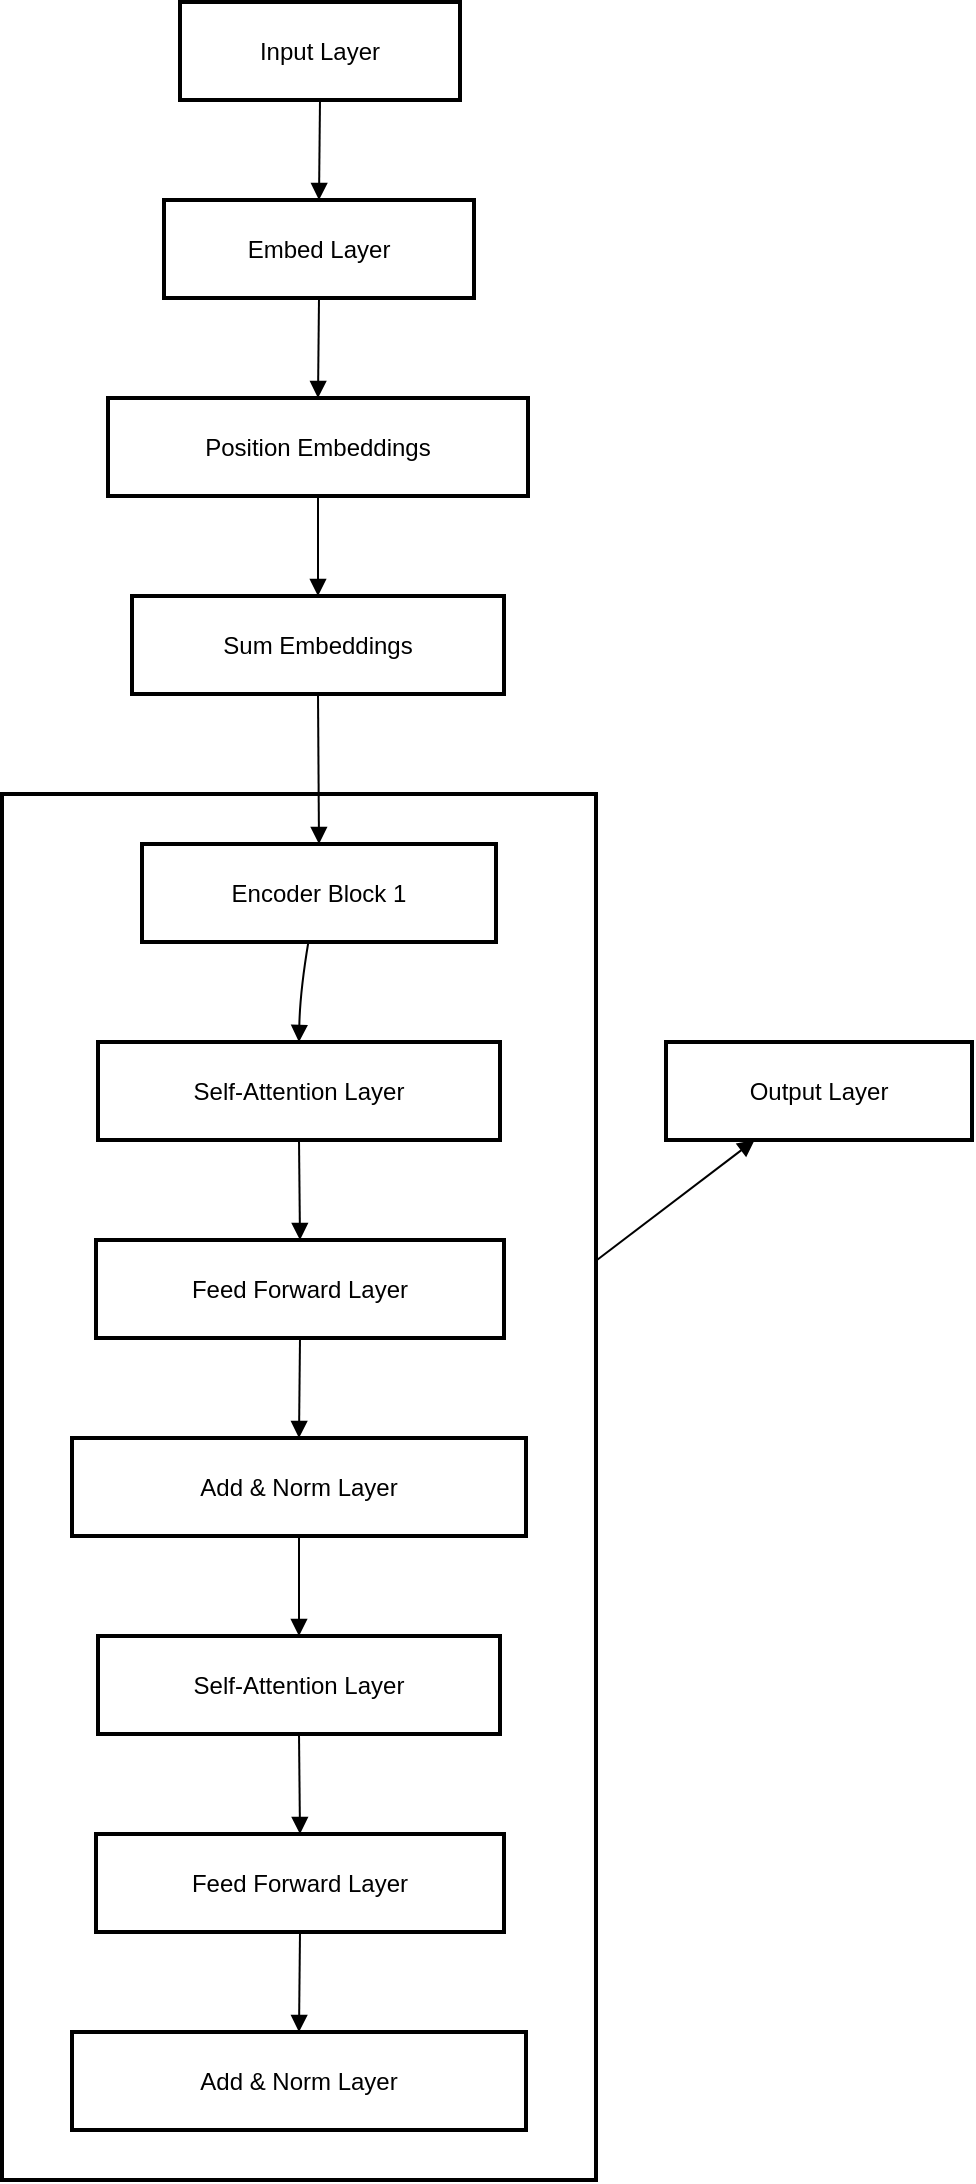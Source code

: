<mxfile version="24.8.0">
  <diagram name="Page-1" id="8OjTLe4-6mO5PBuG9KOq">
    <mxGraphModel>
      <root>
        <mxCell id="0" />
        <mxCell id="1" parent="0" />
        <mxCell id="2" value="Encoder Blocks N Layers" style="whiteSpace=wrap;strokeWidth=2;" vertex="1" parent="1">
          <mxGeometry x="8" y="404" width="297" height="693" as="geometry" />
        </mxCell>
        <mxCell id="3" value="Input Layer" style="whiteSpace=wrap;strokeWidth=2;" vertex="1" parent="1">
          <mxGeometry x="97" y="8" width="140" height="49" as="geometry" />
        </mxCell>
        <mxCell id="4" value="Embed Layer" style="whiteSpace=wrap;strokeWidth=2;" vertex="1" parent="1">
          <mxGeometry x="89" y="107" width="155" height="49" as="geometry" />
        </mxCell>
        <mxCell id="5" value="Position Embeddings" style="whiteSpace=wrap;strokeWidth=2;" vertex="1" parent="1">
          <mxGeometry x="61" y="206" width="210" height="49" as="geometry" />
        </mxCell>
        <mxCell id="6" value="Sum Embeddings" style="whiteSpace=wrap;strokeWidth=2;" vertex="1" parent="1">
          <mxGeometry x="73" y="305" width="186" height="49" as="geometry" />
        </mxCell>
        <mxCell id="7" value="Encoder Block 1" style="whiteSpace=wrap;strokeWidth=2;" vertex="1" parent="1">
          <mxGeometry x="78" y="429" width="177" height="49" as="geometry" />
        </mxCell>
        <mxCell id="8" value="Self-Attention Layer" style="whiteSpace=wrap;strokeWidth=2;" vertex="1" parent="1">
          <mxGeometry x="56" y="528" width="201" height="49" as="geometry" />
        </mxCell>
        <mxCell id="9" value="Feed Forward Layer" style="whiteSpace=wrap;strokeWidth=2;" vertex="1" parent="1">
          <mxGeometry x="55" y="627" width="204" height="49" as="geometry" />
        </mxCell>
        <mxCell id="10" value="Add &amp; Norm Layer" style="whiteSpace=wrap;strokeWidth=2;" vertex="1" parent="1">
          <mxGeometry x="43" y="726" width="227" height="49" as="geometry" />
        </mxCell>
        <mxCell id="11" value="Self-Attention Layer" style="whiteSpace=wrap;strokeWidth=2;" vertex="1" parent="1">
          <mxGeometry x="56" y="825" width="201" height="49" as="geometry" />
        </mxCell>
        <mxCell id="12" value="Feed Forward Layer" style="whiteSpace=wrap;strokeWidth=2;" vertex="1" parent="1">
          <mxGeometry x="55" y="924" width="204" height="49" as="geometry" />
        </mxCell>
        <mxCell id="13" value="Add &amp; Norm Layer" style="whiteSpace=wrap;strokeWidth=2;" vertex="1" parent="1">
          <mxGeometry x="43" y="1023" width="227" height="49" as="geometry" />
        </mxCell>
        <mxCell id="14" value="Output Layer" style="whiteSpace=wrap;strokeWidth=2;" vertex="1" parent="1">
          <mxGeometry x="340" y="528" width="153" height="49" as="geometry" />
        </mxCell>
        <mxCell id="15" value="" style="curved=1;startArrow=none;endArrow=block;exitX=0.5;exitY=1;entryX=0.5;entryY=0;" edge="1" parent="1" source="3" target="4">
          <mxGeometry relative="1" as="geometry">
            <Array as="points" />
          </mxGeometry>
        </mxCell>
        <mxCell id="16" value="" style="curved=1;startArrow=none;endArrow=block;exitX=0.5;exitY=1;entryX=0.5;entryY=0;" edge="1" parent="1" source="4" target="5">
          <mxGeometry relative="1" as="geometry">
            <Array as="points" />
          </mxGeometry>
        </mxCell>
        <mxCell id="17" value="" style="curved=1;startArrow=none;endArrow=block;exitX=0.5;exitY=1;entryX=0.5;entryY=0;" edge="1" parent="1" source="5" target="6">
          <mxGeometry relative="1" as="geometry">
            <Array as="points" />
          </mxGeometry>
        </mxCell>
        <mxCell id="18" value="" style="curved=1;startArrow=none;endArrow=block;exitX=0.5;exitY=1;entryX=0.5;entryY=0;" edge="1" parent="1" source="6" target="7">
          <mxGeometry relative="1" as="geometry">
            <Array as="points" />
          </mxGeometry>
        </mxCell>
        <mxCell id="19" value="" style="curved=1;startArrow=none;endArrow=block;exitX=0.47;exitY=1;entryX=0.5;entryY=0;" edge="1" parent="1" source="7" target="8">
          <mxGeometry relative="1" as="geometry">
            <Array as="points">
              <mxPoint x="157" y="503" />
            </Array>
          </mxGeometry>
        </mxCell>
        <mxCell id="20" value="" style="curved=1;startArrow=none;endArrow=block;exitX=0.5;exitY=1;entryX=0.5;entryY=0;" edge="1" parent="1" source="8" target="9">
          <mxGeometry relative="1" as="geometry">
            <Array as="points" />
          </mxGeometry>
        </mxCell>
        <mxCell id="21" value="" style="curved=1;startArrow=none;endArrow=block;exitX=0.5;exitY=1;entryX=0.5;entryY=0;" edge="1" parent="1" source="9" target="10">
          <mxGeometry relative="1" as="geometry">
            <Array as="points" />
          </mxGeometry>
        </mxCell>
        <mxCell id="22" value="" style="curved=1;startArrow=none;endArrow=block;exitX=0.5;exitY=1;entryX=0.5;entryY=0;" edge="1" parent="1" source="10" target="11">
          <mxGeometry relative="1" as="geometry">
            <Array as="points" />
          </mxGeometry>
        </mxCell>
        <mxCell id="23" value="" style="curved=1;startArrow=none;endArrow=block;exitX=0.5;exitY=1;entryX=0.5;entryY=0;" edge="1" parent="1" source="11" target="12">
          <mxGeometry relative="1" as="geometry">
            <Array as="points" />
          </mxGeometry>
        </mxCell>
        <mxCell id="24" value="" style="curved=1;startArrow=none;endArrow=block;exitX=0.5;exitY=1;entryX=0.5;entryY=0;" edge="1" parent="1" source="12" target="13">
          <mxGeometry relative="1" as="geometry">
            <Array as="points" />
          </mxGeometry>
        </mxCell>
        <mxCell id="25" value="" style="curved=1;startArrow=none;endArrow=block;" edge="1" parent="1" source="2" target="14">
          <mxGeometry relative="1" as="geometry">
            <Array as="points" />
          </mxGeometry>
        </mxCell>
      </root>
    </mxGraphModel>
  </diagram>
</mxfile>
